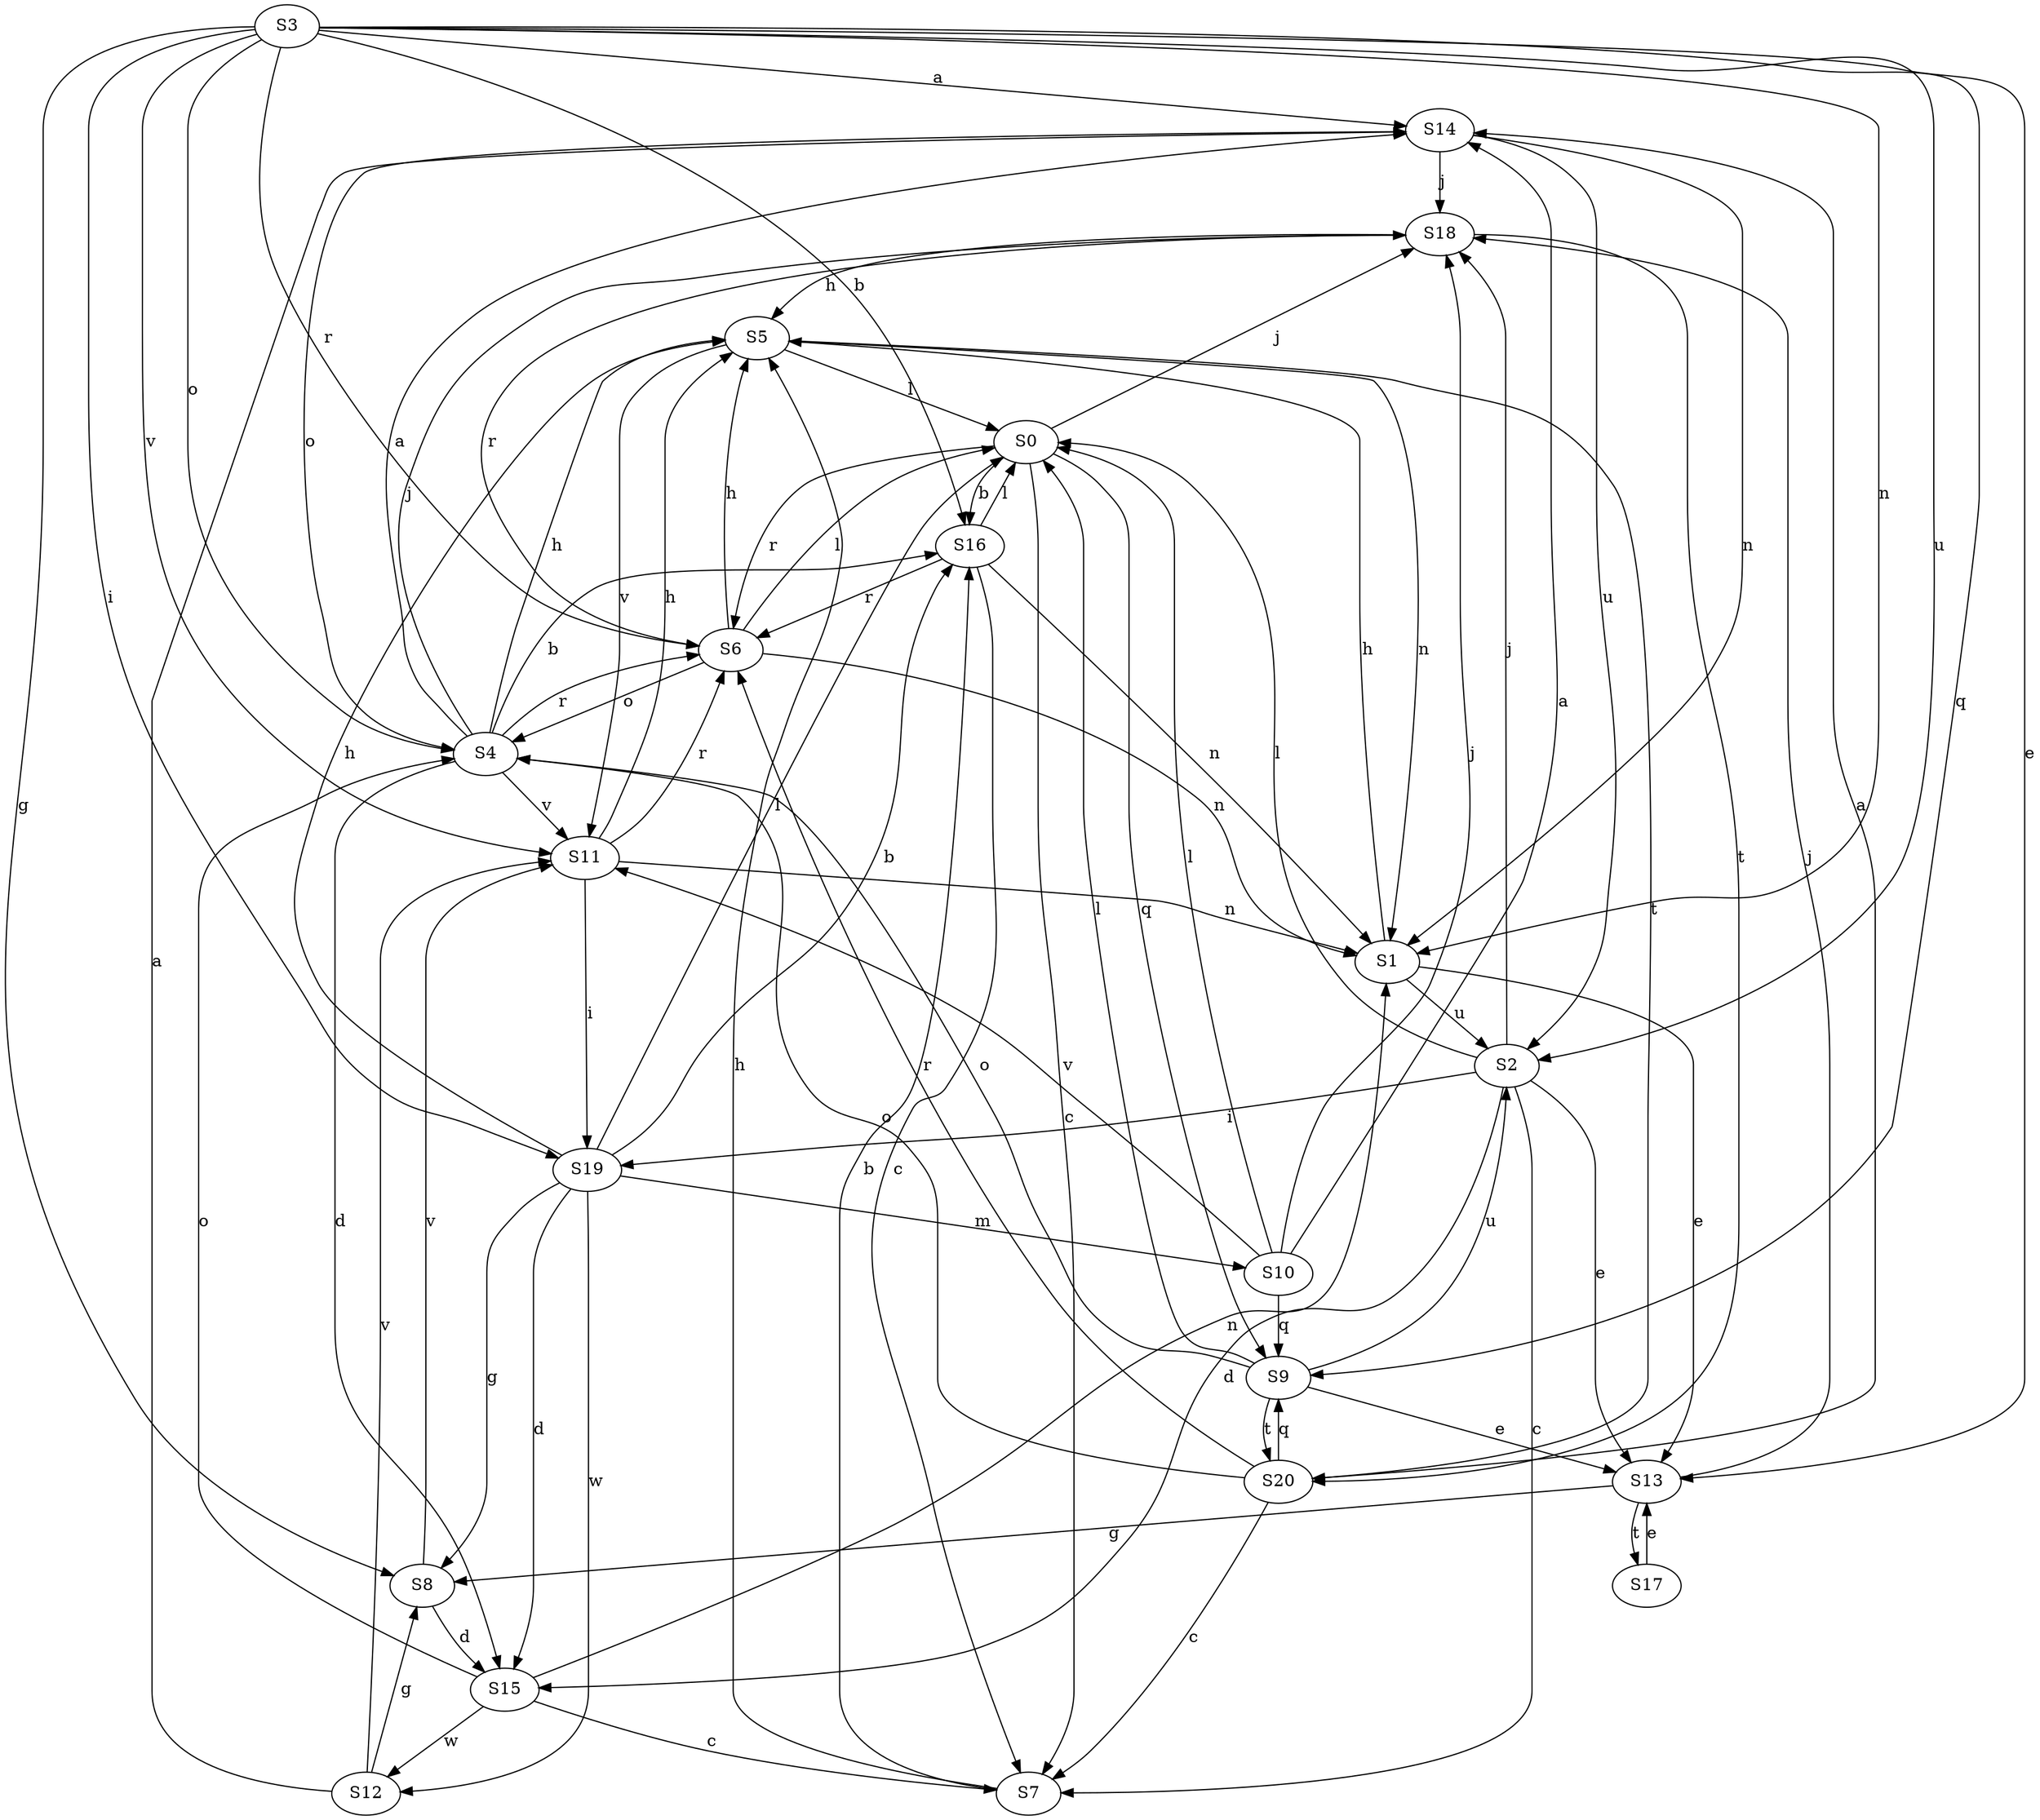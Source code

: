 strict digraph  {
S14;
S16;
S7;
S15;
S13;
S8;
S5;
S19;
S18;
S0;
S10;
S1;
S4;
S9;
S6;
S17;
S20;
S3;
S2;
S11;
S12;
S14 -> S18  [label=j];
S14 -> S1  [label=n];
S14 -> S4  [label=o];
S14 -> S2  [label=u];
S16 -> S7  [label=c];
S16 -> S0  [label=l];
S16 -> S1  [label=n];
S16 -> S6  [label=r];
S7 -> S16  [label=b];
S7 -> S5  [label=h];
S15 -> S7  [label=c];
S15 -> S1  [label=n];
S15 -> S4  [label=o];
S15 -> S12  [label=w];
S13 -> S8  [label=g];
S13 -> S18  [label=j];
S13 -> S17  [label=t];
S8 -> S15  [label=d];
S8 -> S11  [label=v];
S5 -> S0  [label=l];
S5 -> S1  [label=n];
S5 -> S20  [label=t];
S5 -> S11  [label=v];
S19 -> S16  [label=b];
S19 -> S15  [label=d];
S19 -> S8  [label=g];
S19 -> S5  [label=h];
S19 -> S0  [label=l];
S19 -> S10  [label=m];
S19 -> S12  [label=w];
S18 -> S5  [label=h];
S18 -> S6  [label=r];
S18 -> S20  [label=t];
S0 -> S16  [label=b];
S0 -> S7  [label=c];
S0 -> S18  [label=j];
S0 -> S9  [label=q];
S0 -> S6  [label=r];
S10 -> S14  [label=a];
S10 -> S18  [label=j];
S10 -> S0  [label=l];
S10 -> S9  [label=q];
S10 -> S11  [label=v];
S1 -> S13  [label=e];
S1 -> S5  [label=h];
S1 -> S2  [label=u];
S4 -> S14  [label=a];
S4 -> S16  [label=b];
S4 -> S15  [label=d];
S4 -> S5  [label=h];
S4 -> S18  [label=j];
S4 -> S6  [label=r];
S4 -> S11  [label=v];
S9 -> S13  [label=e];
S9 -> S0  [label=l];
S9 -> S4  [label=o];
S9 -> S20  [label=t];
S9 -> S2  [label=u];
S6 -> S5  [label=h];
S6 -> S0  [label=l];
S6 -> S1  [label=n];
S6 -> S4  [label=o];
S17 -> S13  [label=e];
S20 -> S14  [label=a];
S20 -> S7  [label=c];
S20 -> S4  [label=o];
S20 -> S9  [label=q];
S20 -> S6  [label=r];
S3 -> S14  [label=a];
S3 -> S16  [label=b];
S3 -> S13  [label=e];
S3 -> S8  [label=g];
S3 -> S19  [label=i];
S3 -> S1  [label=n];
S3 -> S4  [label=o];
S3 -> S9  [label=q];
S3 -> S6  [label=r];
S3 -> S2  [label=u];
S3 -> S11  [label=v];
S2 -> S7  [label=c];
S2 -> S15  [label=d];
S2 -> S13  [label=e];
S2 -> S19  [label=i];
S2 -> S18  [label=j];
S2 -> S0  [label=l];
S11 -> S5  [label=h];
S11 -> S19  [label=i];
S11 -> S1  [label=n];
S11 -> S6  [label=r];
S12 -> S14  [label=a];
S12 -> S8  [label=g];
S12 -> S11  [label=v];
}
